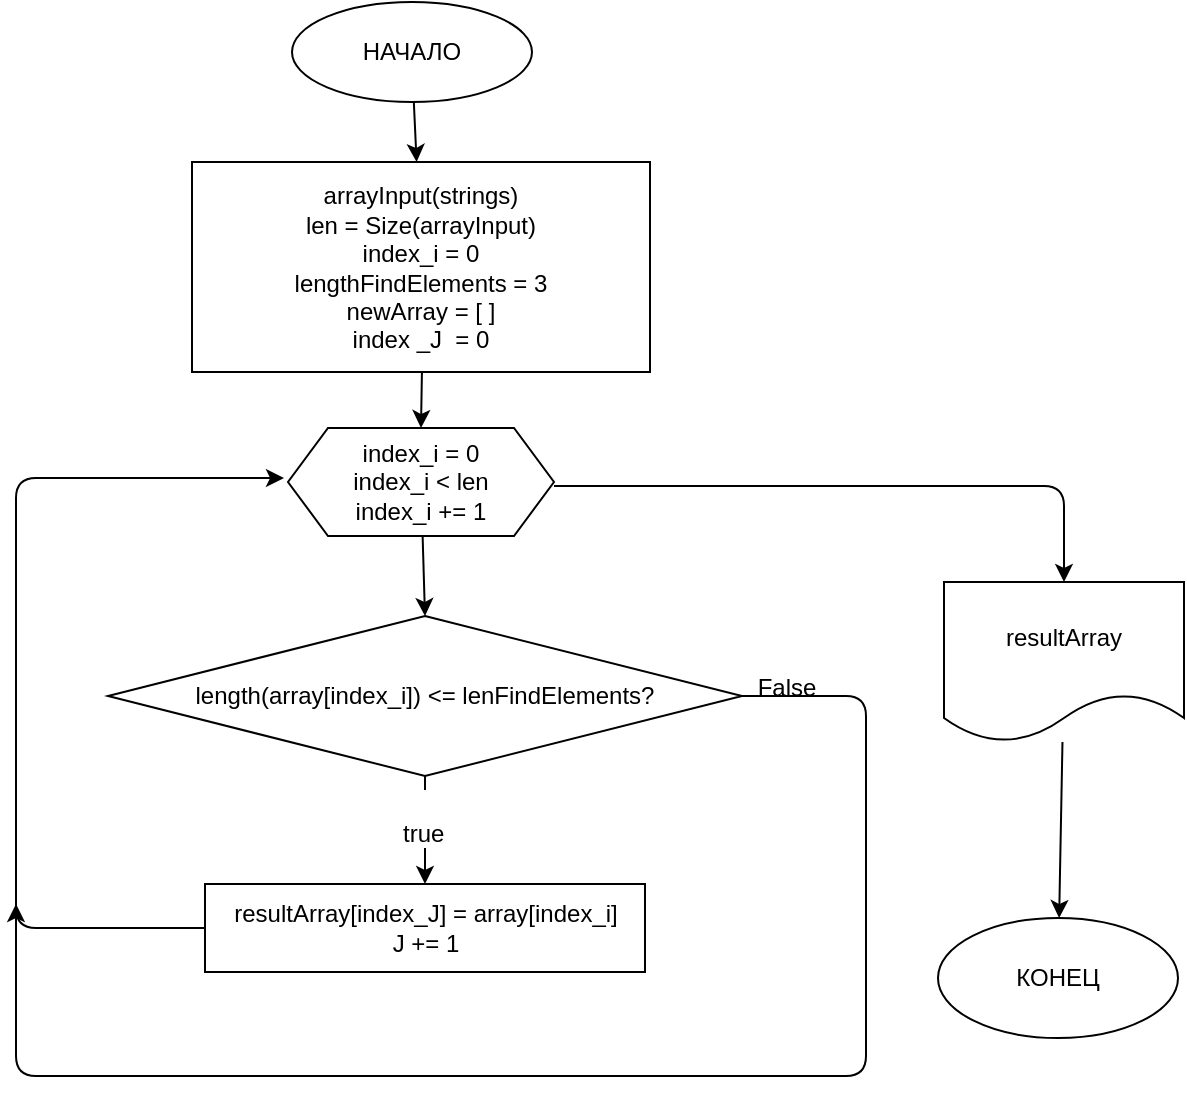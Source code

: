<mxfile>
    <diagram id="yfwArTmX9UKwla5G4DGi" name="Page-1">
        <mxGraphModel dx="413" dy="555" grid="0" gridSize="10" guides="1" tooltips="1" connect="1" arrows="1" fold="1" page="1" pageScale="1" pageWidth="827" pageHeight="1169" math="0" shadow="0">
            <root>
                <mxCell id="0"/>
                <mxCell id="1" parent="0"/>
                <mxCell id="4" value="" style="edgeStyle=none;html=1;" parent="1" source="2" target="3" edge="1">
                    <mxGeometry relative="1" as="geometry"/>
                </mxCell>
                <mxCell id="2" value="НАЧАЛО" style="ellipse;whiteSpace=wrap;html=1;" parent="1" vertex="1">
                    <mxGeometry x="200" y="30" width="120" height="50" as="geometry"/>
                </mxCell>
                <mxCell id="6" value="" style="edgeStyle=none;html=1;fontSize=12;entryX=0.5;entryY=0;entryDx=0;entryDy=0;" parent="1" source="3" target="22" edge="1">
                    <mxGeometry relative="1" as="geometry">
                        <mxPoint x="424" y="266" as="targetPoint"/>
                        <Array as="points">
                            <mxPoint x="265" y="213"/>
                        </Array>
                    </mxGeometry>
                </mxCell>
                <mxCell id="3" value="arrayInput(strings)&lt;br&gt;len = Size(arrayInput)&lt;br&gt;index_i = 0&lt;br&gt;lengthFindElements = 3&lt;br&gt;newArray = [ ]&lt;br&gt;index _J&amp;nbsp; = 0" style="whiteSpace=wrap;html=1;" parent="1" vertex="1">
                    <mxGeometry x="150" y="110" width="229" height="105" as="geometry"/>
                </mxCell>
                <mxCell id="8" value="" style="edgeStyle=none;html=1;fontSize=12;" parent="1" source="5" target="7" edge="1">
                    <mxGeometry relative="1" as="geometry"/>
                </mxCell>
                <mxCell id="13" value="&amp;nbsp;&lt;br&gt;true&amp;nbsp;&lt;br&gt;" style="edgeLabel;html=1;align=center;verticalAlign=middle;resizable=0;points=[];fontSize=12;" parent="8" vertex="1" connectable="0">
                    <mxGeometry x="-0.537" y="-4" relative="1" as="geometry">
                        <mxPoint x="4" y="8" as="offset"/>
                    </mxGeometry>
                </mxCell>
                <mxCell id="5" value="length(array[index_i]) &amp;lt;= lenFindElements?" style="rhombus;whiteSpace=wrap;html=1;" parent="1" vertex="1">
                    <mxGeometry x="108" y="337" width="317" height="80" as="geometry"/>
                </mxCell>
                <mxCell id="12" value="" style="edgeStyle=none;html=1;fontSize=12;exitX=0;exitY=0.5;exitDx=0;exitDy=0;" parent="1" source="7" edge="1">
                    <mxGeometry relative="1" as="geometry">
                        <mxPoint x="196" y="268" as="targetPoint"/>
                        <Array as="points">
                            <mxPoint x="62" y="493"/>
                            <mxPoint x="62" y="268"/>
                        </Array>
                    </mxGeometry>
                </mxCell>
                <mxCell id="7" value="resultArray[index_J] = array[index_i]&lt;br&gt;J += 1" style="whiteSpace=wrap;html=1;" parent="1" vertex="1">
                    <mxGeometry x="156.5" y="471" width="220" height="44" as="geometry"/>
                </mxCell>
                <mxCell id="21" value="" style="edgeStyle=none;html=1;fontSize=12;" parent="1" source="19" target="20" edge="1">
                    <mxGeometry relative="1" as="geometry"/>
                </mxCell>
                <mxCell id="19" value="&lt;span&gt;resultArray&lt;/span&gt;" style="shape=document;whiteSpace=wrap;html=1;boundedLbl=1;fontSize=12;" parent="1" vertex="1">
                    <mxGeometry x="526" y="320" width="120" height="80" as="geometry"/>
                </mxCell>
                <mxCell id="20" value="КОНЕЦ" style="ellipse;whiteSpace=wrap;html=1;" parent="1" vertex="1">
                    <mxGeometry x="523" y="488" width="120" height="60" as="geometry"/>
                </mxCell>
                <mxCell id="22" value="index_i = 0&lt;br&gt;index_i &amp;lt; len&lt;br&gt;index_i += 1" style="shape=hexagon;perimeter=hexagonPerimeter2;whiteSpace=wrap;html=1;fixedSize=1;" vertex="1" parent="1">
                    <mxGeometry x="198" y="243" width="133" height="54" as="geometry"/>
                </mxCell>
                <mxCell id="32" value="" style="edgeStyle=none;html=1;fontSize=12;exitX=1;exitY=0.5;exitDx=0;exitDy=0;" edge="1" parent="1" source="5">
                    <mxGeometry relative="1" as="geometry">
                        <mxPoint x="62" y="481" as="targetPoint"/>
                        <Array as="points">
                            <mxPoint x="487" y="377"/>
                            <mxPoint x="487" y="567"/>
                            <mxPoint x="62" y="567"/>
                        </Array>
                        <mxPoint x="166.5" y="503" as="sourcePoint"/>
                    </mxGeometry>
                </mxCell>
                <mxCell id="33" value="" style="endArrow=classic;html=1;entryX=0.5;entryY=0;entryDx=0;entryDy=0;" edge="1" parent="1" source="22" target="5">
                    <mxGeometry width="50" height="50" relative="1" as="geometry">
                        <mxPoint x="156" y="423" as="sourcePoint"/>
                        <mxPoint x="206" y="373" as="targetPoint"/>
                    </mxGeometry>
                </mxCell>
                <mxCell id="34" value="False" style="text;html=1;align=center;verticalAlign=middle;resizable=0;points=[];autosize=1;strokeColor=none;fillColor=none;" vertex="1" parent="1">
                    <mxGeometry x="426" y="364" width="41" height="18" as="geometry"/>
                </mxCell>
                <mxCell id="38" value="" style="edgeStyle=none;html=1;fontSize=12;entryX=0.5;entryY=0;entryDx=0;entryDy=0;" edge="1" parent="1" target="19">
                    <mxGeometry relative="1" as="geometry">
                        <mxPoint x="206.0" y="278" as="targetPoint"/>
                        <Array as="points">
                            <mxPoint x="586" y="272"/>
                        </Array>
                        <mxPoint x="331" y="272" as="sourcePoint"/>
                    </mxGeometry>
                </mxCell>
            </root>
        </mxGraphModel>
    </diagram>
</mxfile>